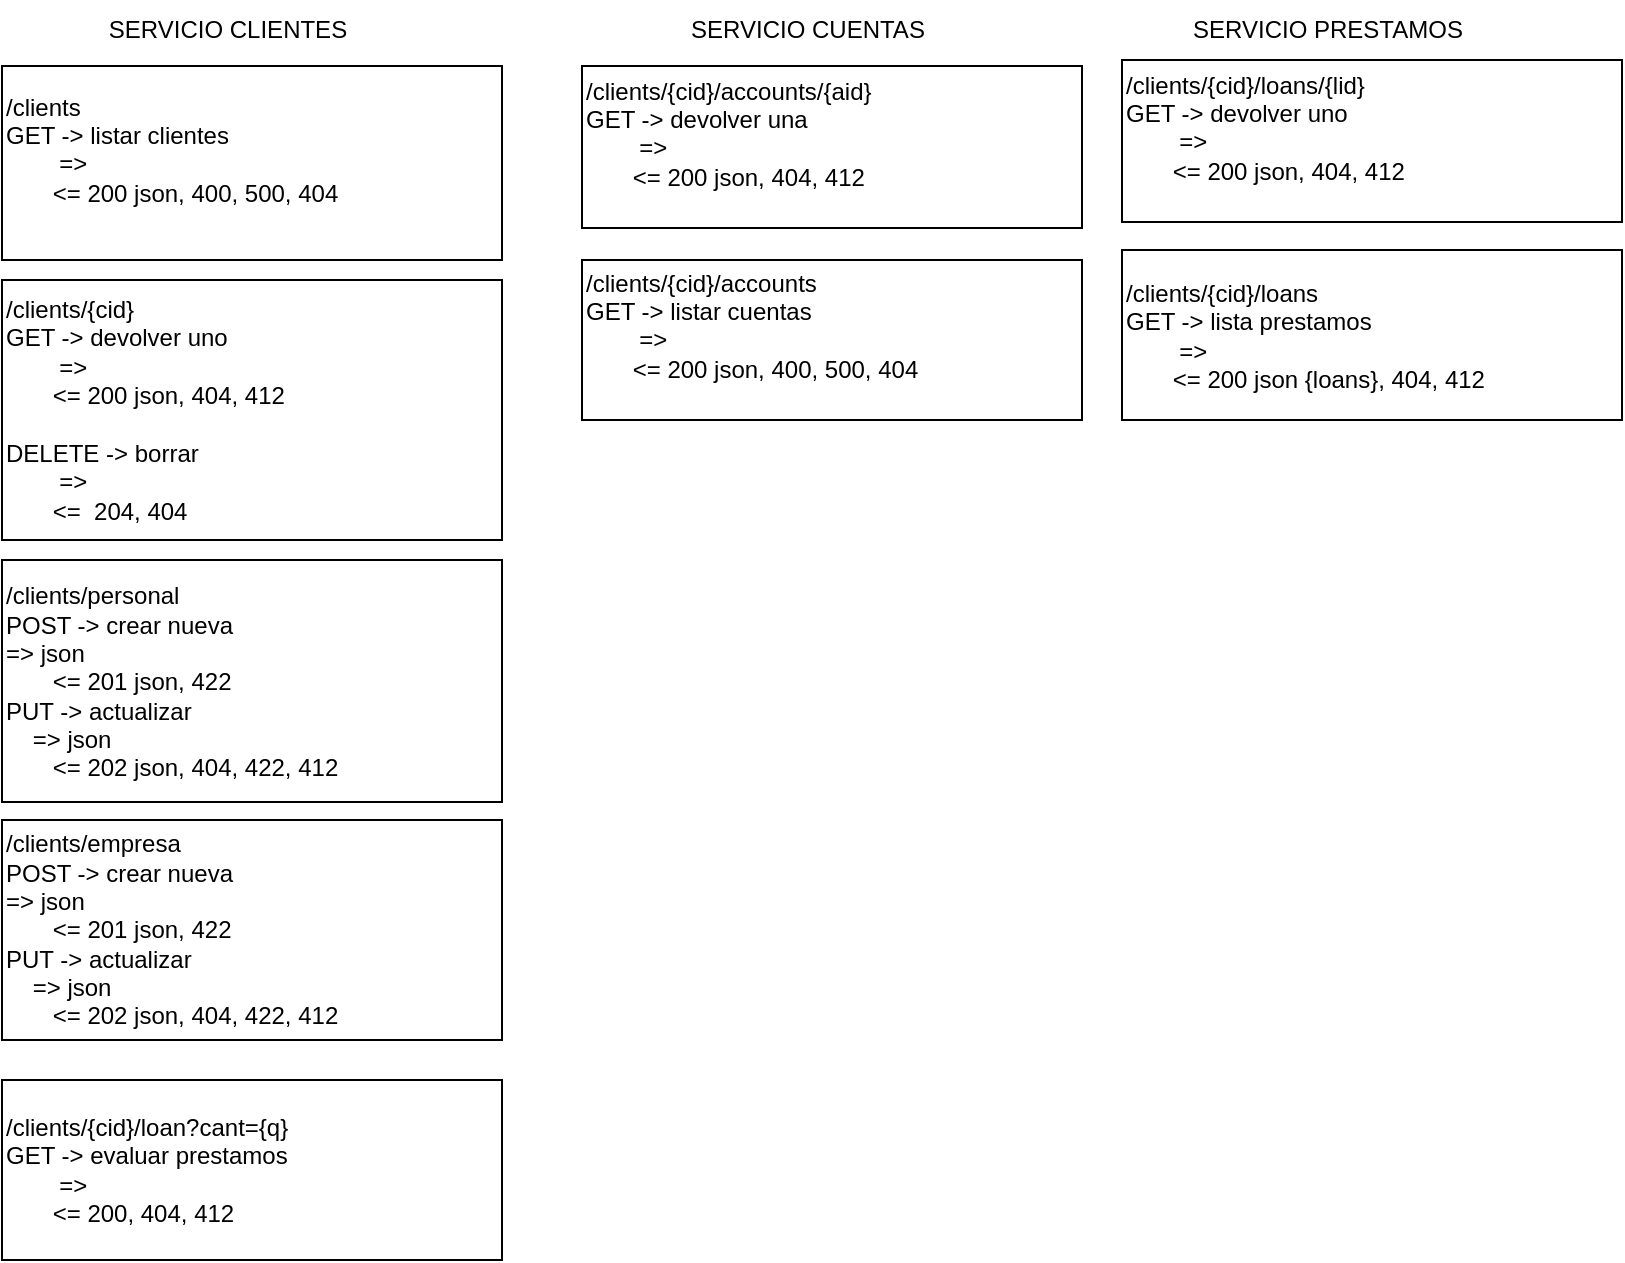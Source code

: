 <mxfile version="23.1.5" type="device">
  <diagram name="Página-1" id="hVysNRHPYC1JOJ_7wGxp">
    <mxGraphModel dx="1120" dy="506" grid="1" gridSize="10" guides="1" tooltips="1" connect="1" arrows="1" fold="1" page="1" pageScale="1" pageWidth="827" pageHeight="1169" math="0" shadow="0">
      <root>
        <mxCell id="0" />
        <mxCell id="1" parent="0" />
        <mxCell id="jklClVFtODYGZi_2g86n-1" value="/clients&lt;br&gt;GET -&amp;gt; listar clientes&lt;br&gt;&amp;nbsp; &amp;nbsp; &amp;nbsp; &amp;nbsp; =&amp;gt;&amp;nbsp;&lt;br&gt;&amp;nbsp; &amp;nbsp; &amp;nbsp; &amp;nbsp;&amp;lt;= 200 json, 400, 500, 404&amp;nbsp;&lt;div&gt;&lt;br/&gt;&lt;/div&gt;" style="rounded=0;whiteSpace=wrap;html=1;align=left;" parent="1" vertex="1">
          <mxGeometry x="40" y="73" width="250" height="97" as="geometry" />
        </mxCell>
        <mxCell id="jklClVFtODYGZi_2g86n-2" value="SERVICIO CLIENTES" style="text;html=1;align=center;verticalAlign=middle;whiteSpace=wrap;rounded=0;" parent="1" vertex="1">
          <mxGeometry x="70" y="40" width="166" height="30" as="geometry" />
        </mxCell>
        <mxCell id="jklClVFtODYGZi_2g86n-3" value="/clients/{cid}&lt;br&gt;GET -&amp;gt; devolver uno&lt;br&gt;&amp;nbsp; &amp;nbsp; &amp;nbsp; &amp;nbsp; =&amp;gt;&amp;nbsp;&lt;br&gt;&amp;nbsp; &amp;nbsp; &amp;nbsp; &amp;nbsp;&amp;lt;= 200 json, 404, 412&amp;nbsp;&lt;br&gt;&lt;br&gt;DELETE -&amp;gt; borrar&lt;br&gt;&amp;nbsp; &amp;nbsp; &amp;nbsp; &amp;nbsp; =&amp;gt;&amp;nbsp;&lt;br&gt;&amp;nbsp; &amp;nbsp; &amp;nbsp; &amp;nbsp;&amp;lt;=&amp;nbsp; 204, 404" style="rounded=0;whiteSpace=wrap;html=1;align=left;" parent="1" vertex="1">
          <mxGeometry x="40" y="180" width="250" height="130" as="geometry" />
        </mxCell>
        <mxCell id="jklClVFtODYGZi_2g86n-4" value="/clients/{cid}/loans&lt;br&gt;GET -&amp;gt; lista prestamos&lt;br&gt;&amp;nbsp; &amp;nbsp; &amp;nbsp; &amp;nbsp; =&amp;gt;&amp;nbsp;&lt;br&gt;&amp;nbsp; &amp;nbsp; &amp;nbsp; &amp;nbsp;&amp;lt;= 200 json {loans}, 404, 412&amp;nbsp;" style="rounded=0;whiteSpace=wrap;html=1;align=left;fillColor=#FFFFFF;strokeColor=#000000;shadow=0;" parent="1" vertex="1">
          <mxGeometry x="600" y="165" width="250" height="85" as="geometry" />
        </mxCell>
        <mxCell id="jklClVFtODYGZi_2g86n-6" value="/clients/{cid}/loan?cant={q}&lt;br&gt;GET -&amp;gt; evaluar prestamos&lt;br&gt;&amp;nbsp; &amp;nbsp; &amp;nbsp; &amp;nbsp; =&amp;gt;&amp;nbsp;&lt;br&gt;&amp;nbsp; &amp;nbsp; &amp;nbsp; &amp;nbsp;&amp;lt;= 200, 404, 412&amp;nbsp;" style="rounded=0;whiteSpace=wrap;html=1;align=left;fillColor=#FFFFFF;strokeColor=#000000;" parent="1" vertex="1">
          <mxGeometry x="40" y="580" width="250" height="90" as="geometry" />
        </mxCell>
        <mxCell id="jklClVFtODYGZi_2g86n-7" value="/clients/personal&lt;br&gt;POST -&amp;gt; crear nueva&amp;nbsp;&lt;br style=&quot;border-color: var(--border-color);&quot;&gt;&#x9;=&amp;gt; json&lt;br style=&quot;border-color: var(--border-color);&quot;&gt;&amp;nbsp; &amp;nbsp; &amp;nbsp; &amp;nbsp;&amp;lt;= 201 json, 422&lt;div&gt;PUT -&amp;gt; actualizar&lt;br style=&quot;border-color: var(--border-color);&quot;&gt;&lt;span style=&quot;white-space: pre;&quot;&gt;&amp;nbsp;&amp;nbsp;&amp;nbsp;&amp;nbsp;&lt;/span&gt;=&amp;gt; json&lt;br style=&quot;border-color: var(--border-color);&quot;&gt;&amp;nbsp; &amp;nbsp; &amp;nbsp; &amp;nbsp;&amp;lt;= 202 json, 404, 422, 412&lt;br&gt;&lt;/div&gt;" style="rounded=0;whiteSpace=wrap;html=1;align=left;" parent="1" vertex="1">
          <mxGeometry x="40" y="320" width="250" height="121" as="geometry" />
        </mxCell>
        <mxCell id="jklClVFtODYGZi_2g86n-8" value="/clients/empresa&lt;br&gt;POST -&amp;gt; crear nueva&amp;nbsp;&lt;br style=&quot;border-color: var(--border-color);&quot;&gt;&#x9;=&amp;gt; json&lt;br style=&quot;border-color: var(--border-color);&quot;&gt;&amp;nbsp; &amp;nbsp; &amp;nbsp; &amp;nbsp;&amp;lt;= 201 json, 422&lt;div&gt;PUT -&amp;gt; actualizar&lt;br style=&quot;border-color: var(--border-color);&quot;&gt;&lt;span style=&quot;white-space: pre;&quot;&gt;&amp;nbsp;&amp;nbsp;&amp;nbsp;&amp;nbsp;&lt;/span&gt;=&amp;gt; json&lt;br style=&quot;border-color: var(--border-color);&quot;&gt;&amp;nbsp; &amp;nbsp; &amp;nbsp; &amp;nbsp;&amp;lt;= 202 json, 404, 422, 412&lt;br&gt;&lt;/div&gt;" style="rounded=0;whiteSpace=wrap;html=1;align=left;" parent="1" vertex="1">
          <mxGeometry x="40" y="450" width="250" height="110" as="geometry" />
        </mxCell>
        <mxCell id="UecX_SjzmxN1G73iCwU0-1" value="SERVICIO CUENTAS" style="text;html=1;align=center;verticalAlign=middle;whiteSpace=wrap;rounded=0;" vertex="1" parent="1">
          <mxGeometry x="360" y="40" width="166" height="30" as="geometry" />
        </mxCell>
        <mxCell id="UecX_SjzmxN1G73iCwU0-3" value="/clients/{cid}/accounts/{aid}&lt;br&gt;GET -&amp;gt; devolver una&lt;br&gt;&amp;nbsp; &amp;nbsp; &amp;nbsp; &amp;nbsp; =&amp;gt;&amp;nbsp;&lt;br&gt;&amp;nbsp; &amp;nbsp; &amp;nbsp; &amp;nbsp;&amp;lt;= 200 json, 404, 412&amp;nbsp;&lt;div&gt;&lt;br&gt;&lt;/div&gt;" style="rounded=0;whiteSpace=wrap;html=1;align=left;" vertex="1" parent="1">
          <mxGeometry x="330" y="73" width="250" height="81" as="geometry" />
        </mxCell>
        <mxCell id="UecX_SjzmxN1G73iCwU0-4" value="SERVICIO PRESTAMOS" style="text;html=1;align=center;verticalAlign=middle;whiteSpace=wrap;rounded=0;" vertex="1" parent="1">
          <mxGeometry x="620" y="40" width="166" height="30" as="geometry" />
        </mxCell>
        <mxCell id="UecX_SjzmxN1G73iCwU0-6" value="/clients/{cid}/loans/{lid}&lt;br&gt;GET -&amp;gt; devolver uno&lt;br&gt;&amp;nbsp; &amp;nbsp; &amp;nbsp; &amp;nbsp; =&amp;gt;&amp;nbsp;&lt;br&gt;&amp;nbsp; &amp;nbsp; &amp;nbsp; &amp;nbsp;&amp;lt;= 200 json, 404, 412&amp;nbsp;&lt;div&gt;&lt;br&gt;&lt;/div&gt;" style="rounded=0;whiteSpace=wrap;html=1;align=left;" vertex="1" parent="1">
          <mxGeometry x="600" y="70" width="250" height="81" as="geometry" />
        </mxCell>
        <mxCell id="UecX_SjzmxN1G73iCwU0-8" value="/clients/{cid}/accounts&lt;br&gt;GET -&amp;gt; listar cuentas&lt;br&gt;&amp;nbsp; &amp;nbsp; &amp;nbsp; &amp;nbsp; =&amp;gt;&amp;nbsp;&lt;br&gt;&amp;nbsp; &amp;nbsp; &amp;nbsp; &amp;nbsp;&amp;lt;= 200 json, 400, 500, 404&amp;nbsp;&lt;div&gt;&lt;br&gt;&lt;/div&gt;" style="rounded=0;whiteSpace=wrap;html=1;align=left;" vertex="1" parent="1">
          <mxGeometry x="330" y="170" width="250" height="80" as="geometry" />
        </mxCell>
      </root>
    </mxGraphModel>
  </diagram>
</mxfile>
